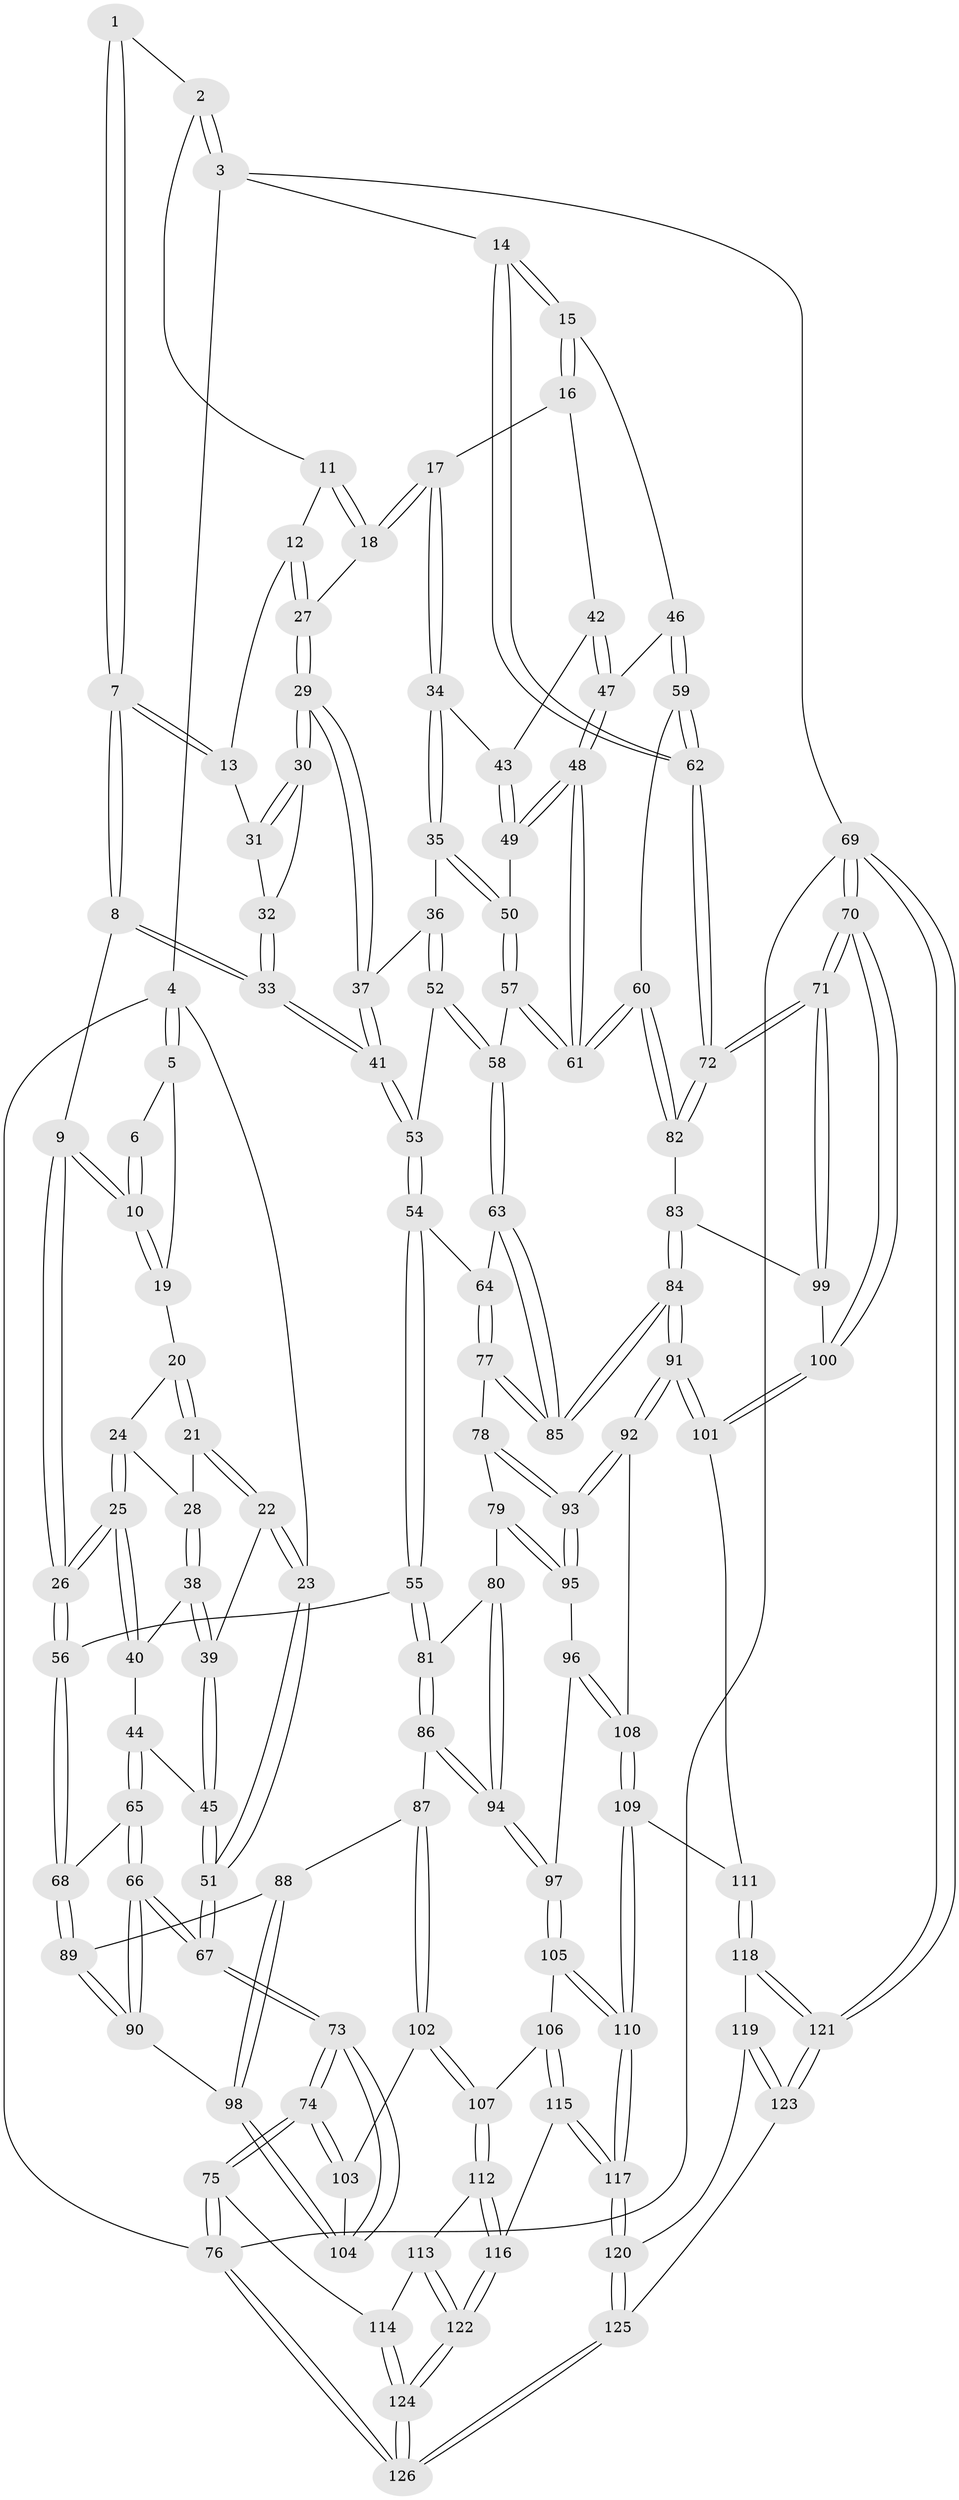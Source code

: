 // Generated by graph-tools (version 1.1) at 2025/50/03/09/25 03:50:58]
// undirected, 126 vertices, 312 edges
graph export_dot {
graph [start="1"]
  node [color=gray90,style=filled];
  1 [pos="+0.5197415554328988+0"];
  2 [pos="+0.7151279278551852+0"];
  3 [pos="+1+0"];
  4 [pos="+0+0"];
  5 [pos="+0.06245826086451286+0"];
  6 [pos="+0.44466891207804166+0"];
  7 [pos="+0.49943113925672855+0.1511624847581312"];
  8 [pos="+0.40380764647787337+0.21675838025180433"];
  9 [pos="+0.3936727981507847+0.21866499373765783"];
  10 [pos="+0.3671764810100903+0.16142440202939895"];
  11 [pos="+0.6918574420284762+0"];
  12 [pos="+0.5879035441843294+0.14795361169901589"];
  13 [pos="+0.5269862053399278+0.1558739526773999"];
  14 [pos="+1+0"];
  15 [pos="+1+0"];
  16 [pos="+0.8504872667242669+0.1769895277878637"];
  17 [pos="+0.7831036664052465+0.19219820589368997"];
  18 [pos="+0.6903038725427548+0.1634807799303259"];
  19 [pos="+0.15788835416172742+0"];
  20 [pos="+0.15962439445696558+0.013661028056480845"];
  21 [pos="+0.08808121565485526+0.21264889422994884"];
  22 [pos="+0.060532763254174705+0.2176502329245933"];
  23 [pos="+0+0.003756177387265537"];
  24 [pos="+0.19599361817476932+0.1756462672298403"];
  25 [pos="+0.27427731491903434+0.3082214613502561"];
  26 [pos="+0.30040815150806566+0.3307259601511671"];
  27 [pos="+0.6539313909316358+0.17985147241456453"];
  28 [pos="+0.09904125575897292+0.21758637733656733"];
  29 [pos="+0.6417912766853803+0.2508169363747425"];
  30 [pos="+0.6113173683451231+0.24163621538097985"];
  31 [pos="+0.5581355635821598+0.20762816430028114"];
  32 [pos="+0.5655037770954318+0.246686837001974"];
  33 [pos="+0.5436804049055342+0.3103840309413622"];
  34 [pos="+0.7222998420045771+0.2827147658909905"];
  35 [pos="+0.6955453697523601+0.30623366219494585"];
  36 [pos="+0.6785411545048642+0.29617319966662514"];
  37 [pos="+0.6441283492013087+0.2643794313380017"];
  38 [pos="+0.14438314761955706+0.26993414639030683"];
  39 [pos="+0.059551429171444695+0.3076287023307474"];
  40 [pos="+0.14682974289831027+0.2708112295472883"];
  41 [pos="+0.5477911563468837+0.3150685724687751"];
  42 [pos="+0.8437671379329771+0.24716947898973798"];
  43 [pos="+0.7895388141578001+0.3039434250300222"];
  44 [pos="+0.0770508124500968+0.366715675111132"];
  45 [pos="+0.04128586904374072+0.34178658124706846"];
  46 [pos="+0.9333132828348064+0.3356204024663383"];
  47 [pos="+0.8595687678570157+0.3266398733848699"];
  48 [pos="+0.8260416359856759+0.3846381231391718"];
  49 [pos="+0.7856516315003351+0.34146106799871556"];
  50 [pos="+0.7002251714486175+0.3254269060297704"];
  51 [pos="+0+0.3621395928179618"];
  52 [pos="+0.5896757166801289+0.3583978805422172"];
  53 [pos="+0.5488323008137802+0.32253244536105224"];
  54 [pos="+0.4705496690728168+0.4390857933543937"];
  55 [pos="+0.42095744419585096+0.4450468140571827"];
  56 [pos="+0.3001002324956579+0.33501081273054906"];
  57 [pos="+0.6850019293602903+0.4302854152357757"];
  58 [pos="+0.6443706884292987+0.44897323163322583"];
  59 [pos="+0.9642874020207665+0.4467236945264506"];
  60 [pos="+0.8300746420181132+0.4727195245558633"];
  61 [pos="+0.8244992977540588+0.46651965343330154"];
  62 [pos="+1+0.4999166564144531"];
  63 [pos="+0.6381404412529419+0.4563718463551657"];
  64 [pos="+0.5355109857154714+0.46286141911848216"];
  65 [pos="+0.11759217389733616+0.3978212093843373"];
  66 [pos="+0+0.5880857347708016"];
  67 [pos="+0+0.6033118668217557"];
  68 [pos="+0.20894549061643186+0.4273451011277506"];
  69 [pos="+1+1"];
  70 [pos="+1+1"];
  71 [pos="+1+0.9255166670837647"];
  72 [pos="+1+0.8929764914852579"];
  73 [pos="+0+0.6514572716111522"];
  74 [pos="+0+0.7014704943505149"];
  75 [pos="+0+0.7517455860285445"];
  76 [pos="+0+1"];
  77 [pos="+0.5357624610874521+0.543043284827523"];
  78 [pos="+0.5338994794972226+0.5462489028679943"];
  79 [pos="+0.46072318623597985+0.5738315534865507"];
  80 [pos="+0.4555764909630892+0.5701714677251577"];
  81 [pos="+0.4187368818308836+0.4708325724664862"];
  82 [pos="+0.8241389994543955+0.527024061586162"];
  83 [pos="+0.7796105987858281+0.5855444592045344"];
  84 [pos="+0.6507778964833314+0.5938233705333623"];
  85 [pos="+0.6426825656642692+0.5611902513936861"];
  86 [pos="+0.31077580331115257+0.6019510577057362"];
  87 [pos="+0.30136430205870945+0.5989590797738306"];
  88 [pos="+0.2681338779348647+0.5786270444052471"];
  89 [pos="+0.20420916731939104+0.4512700591896768"];
  90 [pos="+0.08691061097521036+0.5649496191046196"];
  91 [pos="+0.6053478930636396+0.676957423158339"];
  92 [pos="+0.5718134703870418+0.659726224299557"];
  93 [pos="+0.5689171047796827+0.6578505671547218"];
  94 [pos="+0.35186909669898525+0.6493865058179691"];
  95 [pos="+0.49617940151753903+0.6304973149283154"];
  96 [pos="+0.43867438793576485+0.6734963928318093"];
  97 [pos="+0.3532577283654088+0.6540403465945971"];
  98 [pos="+0.16302110825047456+0.6560516060205599"];
  99 [pos="+0.7840393333948689+0.6101745248664516"];
  100 [pos="+0.7578279244612585+0.7736123182746208"];
  101 [pos="+0.6212952999825884+0.7486690246881982"];
  102 [pos="+0.19038900780852658+0.760063538079321"];
  103 [pos="+0.1766693635444326+0.742916306438295"];
  104 [pos="+0.16459881702179877+0.6805756693930868"];
  105 [pos="+0.325665722270649+0.7781173717767451"];
  106 [pos="+0.2474890936986882+0.7709367263369822"];
  107 [pos="+0.19216523715924674+0.7633546472129716"];
  108 [pos="+0.45232472118016664+0.7108462250969771"];
  109 [pos="+0.456754256767853+0.771531888484991"];
  110 [pos="+0.3729210512051431+0.8281730756271735"];
  111 [pos="+0.6129652585662269+0.7584590464102728"];
  112 [pos="+0.19064879169604806+0.7664153433512128"];
  113 [pos="+0.09699837159311593+0.8528379864082446"];
  114 [pos="+0+0.8369661187617856"];
  115 [pos="+0.2510617739107782+0.925165097459252"];
  116 [pos="+0.21444054156867914+0.9371236215753254"];
  117 [pos="+0.38212557476859016+0.8924479825002567"];
  118 [pos="+0.6019106391329854+0.8059093486544531"];
  119 [pos="+0.5840596384354346+0.8538311189956829"];
  120 [pos="+0.3989576470271371+0.9174081000437948"];
  121 [pos="+1+1"];
  122 [pos="+0.15697702012080653+1"];
  123 [pos="+0.6660697829972645+1"];
  124 [pos="+0.14160365100636055+1"];
  125 [pos="+0.44903694947503575+1"];
  126 [pos="+0.12903538987763236+1"];
  1 -- 2;
  1 -- 7;
  1 -- 7;
  2 -- 3;
  2 -- 3;
  2 -- 11;
  3 -- 4;
  3 -- 14;
  3 -- 69;
  4 -- 5;
  4 -- 5;
  4 -- 23;
  4 -- 76;
  5 -- 6;
  5 -- 19;
  6 -- 10;
  6 -- 10;
  7 -- 8;
  7 -- 8;
  7 -- 13;
  7 -- 13;
  8 -- 9;
  8 -- 33;
  8 -- 33;
  9 -- 10;
  9 -- 10;
  9 -- 26;
  9 -- 26;
  10 -- 19;
  10 -- 19;
  11 -- 12;
  11 -- 18;
  11 -- 18;
  12 -- 13;
  12 -- 27;
  12 -- 27;
  13 -- 31;
  14 -- 15;
  14 -- 15;
  14 -- 62;
  14 -- 62;
  15 -- 16;
  15 -- 16;
  15 -- 46;
  16 -- 17;
  16 -- 42;
  17 -- 18;
  17 -- 18;
  17 -- 34;
  17 -- 34;
  18 -- 27;
  19 -- 20;
  20 -- 21;
  20 -- 21;
  20 -- 24;
  21 -- 22;
  21 -- 22;
  21 -- 28;
  22 -- 23;
  22 -- 23;
  22 -- 39;
  23 -- 51;
  23 -- 51;
  24 -- 25;
  24 -- 25;
  24 -- 28;
  25 -- 26;
  25 -- 26;
  25 -- 40;
  25 -- 40;
  26 -- 56;
  26 -- 56;
  27 -- 29;
  27 -- 29;
  28 -- 38;
  28 -- 38;
  29 -- 30;
  29 -- 30;
  29 -- 37;
  29 -- 37;
  30 -- 31;
  30 -- 31;
  30 -- 32;
  31 -- 32;
  32 -- 33;
  32 -- 33;
  33 -- 41;
  33 -- 41;
  34 -- 35;
  34 -- 35;
  34 -- 43;
  35 -- 36;
  35 -- 50;
  35 -- 50;
  36 -- 37;
  36 -- 52;
  36 -- 52;
  37 -- 41;
  37 -- 41;
  38 -- 39;
  38 -- 39;
  38 -- 40;
  39 -- 45;
  39 -- 45;
  40 -- 44;
  41 -- 53;
  41 -- 53;
  42 -- 43;
  42 -- 47;
  42 -- 47;
  43 -- 49;
  43 -- 49;
  44 -- 45;
  44 -- 65;
  44 -- 65;
  45 -- 51;
  45 -- 51;
  46 -- 47;
  46 -- 59;
  46 -- 59;
  47 -- 48;
  47 -- 48;
  48 -- 49;
  48 -- 49;
  48 -- 61;
  48 -- 61;
  49 -- 50;
  50 -- 57;
  50 -- 57;
  51 -- 67;
  51 -- 67;
  52 -- 53;
  52 -- 58;
  52 -- 58;
  53 -- 54;
  53 -- 54;
  54 -- 55;
  54 -- 55;
  54 -- 64;
  55 -- 56;
  55 -- 81;
  55 -- 81;
  56 -- 68;
  56 -- 68;
  57 -- 58;
  57 -- 61;
  57 -- 61;
  58 -- 63;
  58 -- 63;
  59 -- 60;
  59 -- 62;
  59 -- 62;
  60 -- 61;
  60 -- 61;
  60 -- 82;
  60 -- 82;
  62 -- 72;
  62 -- 72;
  63 -- 64;
  63 -- 85;
  63 -- 85;
  64 -- 77;
  64 -- 77;
  65 -- 66;
  65 -- 66;
  65 -- 68;
  66 -- 67;
  66 -- 67;
  66 -- 90;
  66 -- 90;
  67 -- 73;
  67 -- 73;
  68 -- 89;
  68 -- 89;
  69 -- 70;
  69 -- 70;
  69 -- 121;
  69 -- 121;
  69 -- 76;
  70 -- 71;
  70 -- 71;
  70 -- 100;
  70 -- 100;
  71 -- 72;
  71 -- 72;
  71 -- 99;
  71 -- 99;
  72 -- 82;
  72 -- 82;
  73 -- 74;
  73 -- 74;
  73 -- 104;
  73 -- 104;
  74 -- 75;
  74 -- 75;
  74 -- 103;
  74 -- 103;
  75 -- 76;
  75 -- 76;
  75 -- 114;
  76 -- 126;
  76 -- 126;
  77 -- 78;
  77 -- 85;
  77 -- 85;
  78 -- 79;
  78 -- 93;
  78 -- 93;
  79 -- 80;
  79 -- 95;
  79 -- 95;
  80 -- 81;
  80 -- 94;
  80 -- 94;
  81 -- 86;
  81 -- 86;
  82 -- 83;
  83 -- 84;
  83 -- 84;
  83 -- 99;
  84 -- 85;
  84 -- 85;
  84 -- 91;
  84 -- 91;
  86 -- 87;
  86 -- 94;
  86 -- 94;
  87 -- 88;
  87 -- 102;
  87 -- 102;
  88 -- 89;
  88 -- 98;
  88 -- 98;
  89 -- 90;
  89 -- 90;
  90 -- 98;
  91 -- 92;
  91 -- 92;
  91 -- 101;
  91 -- 101;
  92 -- 93;
  92 -- 93;
  92 -- 108;
  93 -- 95;
  93 -- 95;
  94 -- 97;
  94 -- 97;
  95 -- 96;
  96 -- 97;
  96 -- 108;
  96 -- 108;
  97 -- 105;
  97 -- 105;
  98 -- 104;
  98 -- 104;
  99 -- 100;
  100 -- 101;
  100 -- 101;
  101 -- 111;
  102 -- 103;
  102 -- 107;
  102 -- 107;
  103 -- 104;
  105 -- 106;
  105 -- 110;
  105 -- 110;
  106 -- 107;
  106 -- 115;
  106 -- 115;
  107 -- 112;
  107 -- 112;
  108 -- 109;
  108 -- 109;
  109 -- 110;
  109 -- 110;
  109 -- 111;
  110 -- 117;
  110 -- 117;
  111 -- 118;
  111 -- 118;
  112 -- 113;
  112 -- 116;
  112 -- 116;
  113 -- 114;
  113 -- 122;
  113 -- 122;
  114 -- 124;
  114 -- 124;
  115 -- 116;
  115 -- 117;
  115 -- 117;
  116 -- 122;
  116 -- 122;
  117 -- 120;
  117 -- 120;
  118 -- 119;
  118 -- 121;
  118 -- 121;
  119 -- 120;
  119 -- 123;
  119 -- 123;
  120 -- 125;
  120 -- 125;
  121 -- 123;
  121 -- 123;
  122 -- 124;
  122 -- 124;
  123 -- 125;
  124 -- 126;
  124 -- 126;
  125 -- 126;
  125 -- 126;
}
